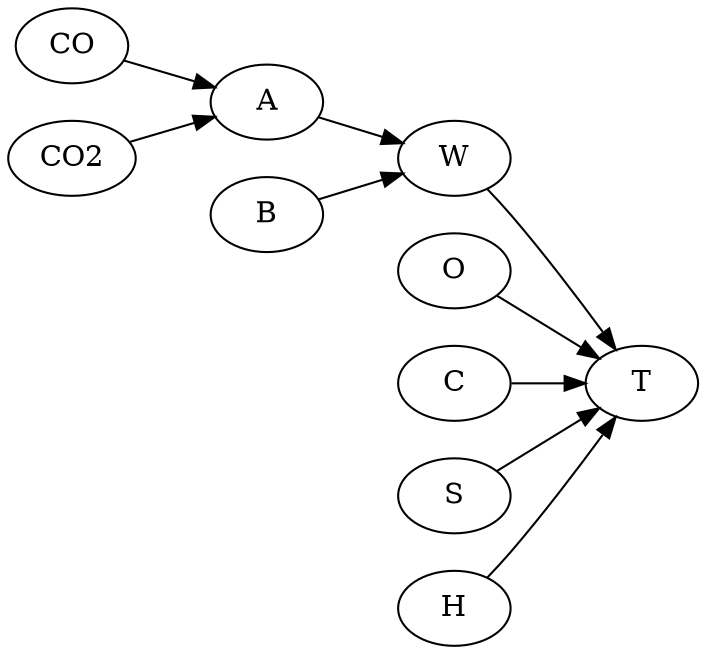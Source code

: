 digraph {
	graph [rankdir=LR]
	CO -> A
	CO2 -> A
	A -> W
	B -> W
	O -> T
	W -> T
	C -> T
	S -> T
	H -> T
}
